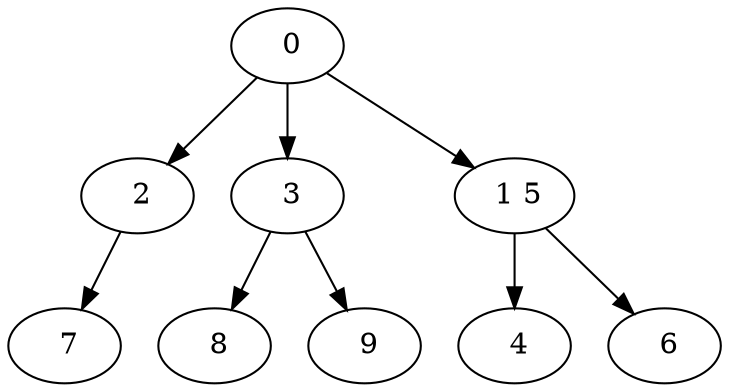 digraph mytree {
" 0" -> " 2";
" 0" -> " 3";
" 0" -> " 1 5";
" 2" -> " 7";
" 3" -> " 8";
" 3" -> " 9";
" 1 5" -> " 4";
" 1 5" -> " 6";
" 7";
" 8";
" 9";
" 4";
" 6";
}
